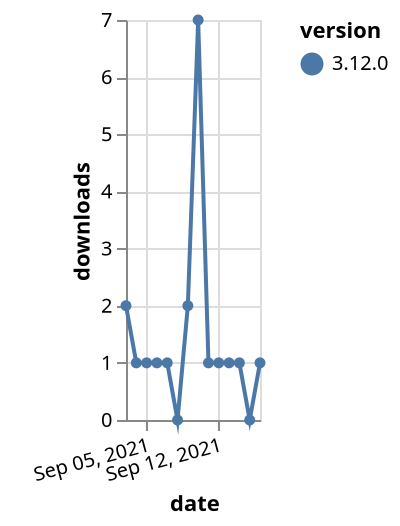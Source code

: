 {"$schema": "https://vega.github.io/schema/vega-lite/v5.json", "description": "A simple bar chart with embedded data.", "data": {"values": [{"date": "2021-09-03", "total": 502, "delta": 2, "version": "3.12.0"}, {"date": "2021-09-04", "total": 503, "delta": 1, "version": "3.12.0"}, {"date": "2021-09-05", "total": 504, "delta": 1, "version": "3.12.0"}, {"date": "2021-09-06", "total": 505, "delta": 1, "version": "3.12.0"}, {"date": "2021-09-07", "total": 506, "delta": 1, "version": "3.12.0"}, {"date": "2021-09-08", "total": 506, "delta": 0, "version": "3.12.0"}, {"date": "2021-09-09", "total": 508, "delta": 2, "version": "3.12.0"}, {"date": "2021-09-10", "total": 515, "delta": 7, "version": "3.12.0"}, {"date": "2021-09-11", "total": 516, "delta": 1, "version": "3.12.0"}, {"date": "2021-09-12", "total": 517, "delta": 1, "version": "3.12.0"}, {"date": "2021-09-13", "total": 518, "delta": 1, "version": "3.12.0"}, {"date": "2021-09-14", "total": 519, "delta": 1, "version": "3.12.0"}, {"date": "2021-09-15", "total": 519, "delta": 0, "version": "3.12.0"}, {"date": "2021-09-16", "total": 520, "delta": 1, "version": "3.12.0"}]}, "width": "container", "mark": {"type": "line", "point": {"filled": true}}, "encoding": {"x": {"field": "date", "type": "temporal", "timeUnit": "yearmonthdate", "title": "date", "axis": {"labelAngle": -15}}, "y": {"field": "delta", "type": "quantitative", "title": "downloads"}, "color": {"field": "version", "type": "nominal"}, "tooltip": {"field": "delta"}}}